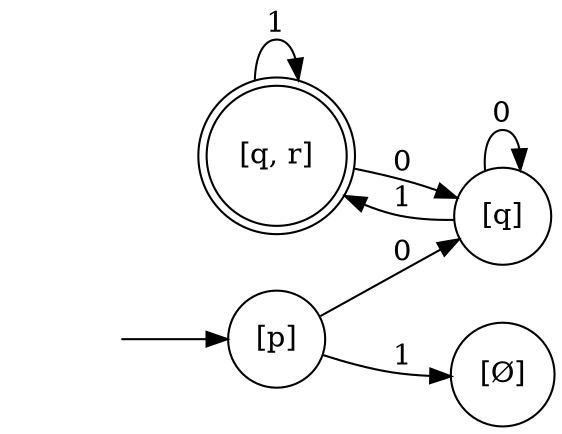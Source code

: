 digraph DFA {
	rankdir=LR size="8,5"
	node [shape=doublecircle]
	"[q, r]"
	node [shape=circle]
	"[p]" -> "[q]" [label=0]
	"[p]" -> "[Ø]" [label=1]
	"[q]" -> "[q]" [label=0]
	"[q]" -> "[q, r]" [label=1]
	"[q, r]" -> "[q]" [label=0]
	"[q, r]" -> "[q, r]" [label=1]
	node [shape=none]
	"" -> "[p]"
}
